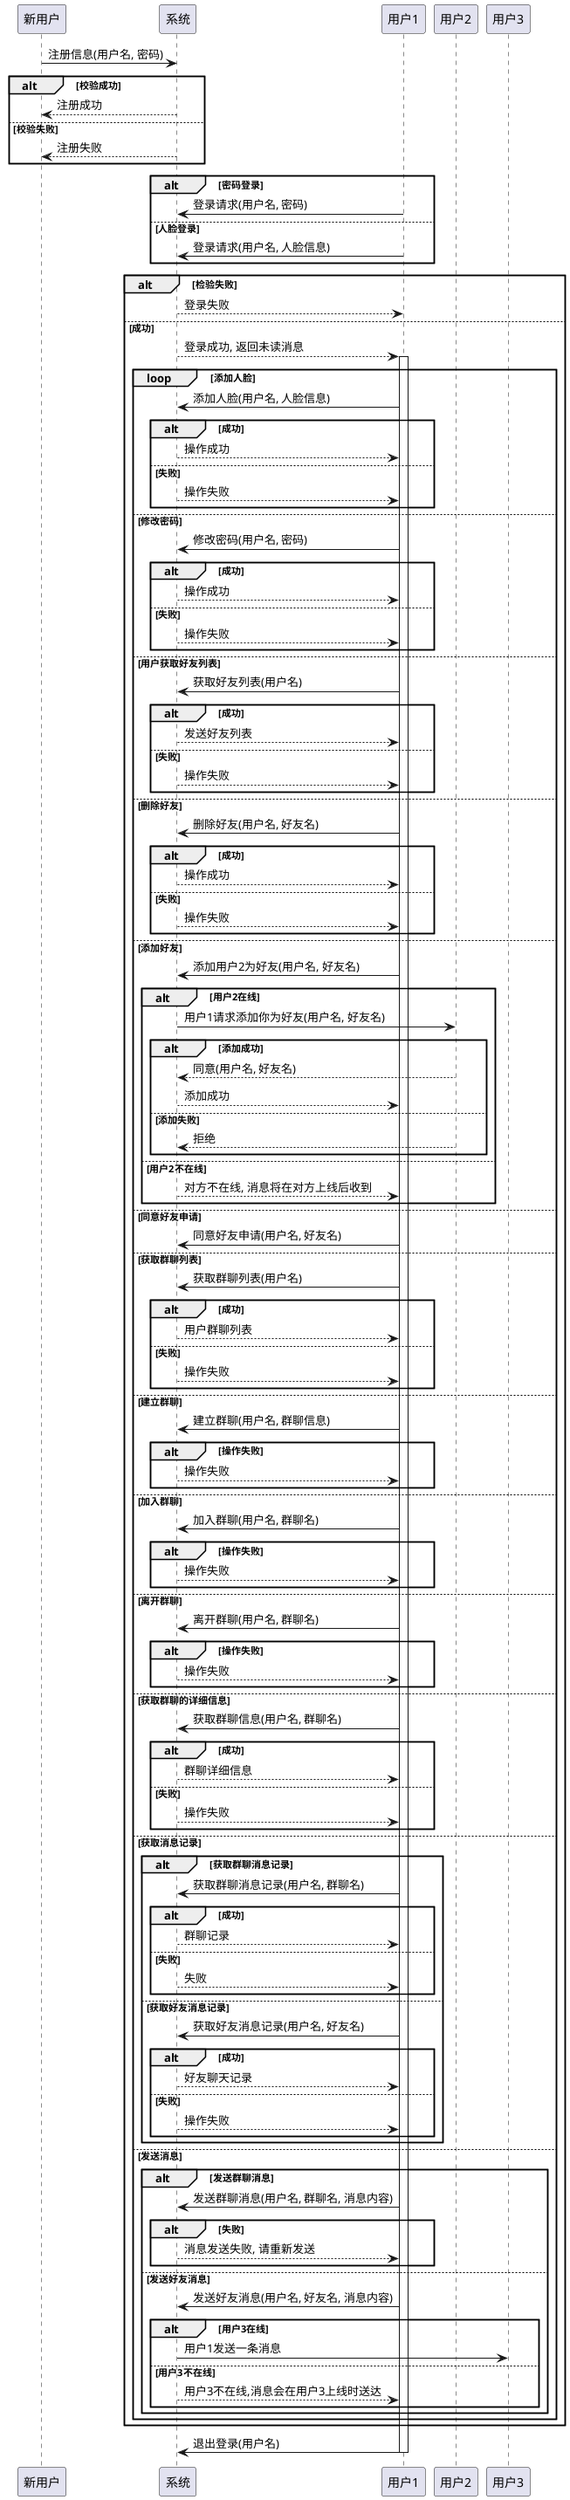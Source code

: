 @startuml

新用户 -> 系统 : 注册信息(用户名, 密码)
alt 校验成功
    系统 --> 新用户 : 注册成功
else 校验失败
    系统 --> 新用户 : 注册失败
end

alt 密码登录
    用户1 -> 系统 : 登录请求(用户名, 密码)
else 人脸登录
    用户1 -> 系统 : 登录请求(用户名, 人脸信息)
end

alt 检验失败
    用户1 <-- 系统 : 登录失败
else 成功
    用户1 <-- 系统 : 登录成功, 返回未读消息

    activate 用户1

    loop 添加人脸

        用户1 -> 系统 : 添加人脸(用户名, 人脸信息)
        alt 成功
            用户1 <-- 系统 : 操作成功
        else 失败
            用户1 <-- 系统 : 操作失败
        end

    else 修改密码

        用户1 -> 系统: 修改密码(用户名, 密码)
        alt 成功
            用户1 <-- 系统 : 操作成功
        else 失败
            用户1 <-- 系统 : 操作失败
        end

    else 用户获取好友列表

        用户1 -> 系统 : 获取好友列表(用户名)
        alt 成功
            用户1 <-- 系统 : 发送好友列表
        else 失败
            用户1 <-- 系统 : 操作失败
        end

    else 删除好友

        用户1 -> 系统 : 删除好友(用户名, 好友名)
        alt 成功
            用户1 <-- 系统 : 操作成功
        else 失败
            用户1 <-- 系统 : 操作失败
        end

    else 添加好友

        用户1 -> 系统 : 添加用户2为好友(用户名, 好友名)
        alt 用户2在线
            系统 -> 用户2 : 用户1请求添加你为好友(用户名, 好友名)
            alt 添加成功
                用户2 --> 系统 : 同意(用户名, 好友名)
                系统 --> 用户1 : 添加成功
            else 添加失败
                用户2 --> 系统 : 拒绝
            end
        else 用户2不在线
            系统 --> 用户1 : 对方不在线, 消息将在对方上线后收到
        end

    else 同意好友申请

        用户1 -> 系统: 同意好友申请(用户名, 好友名)

    else 获取群聊列表

        用户1 -> 系统 : 获取群聊列表(用户名)
        alt 成功
            用户1 <-- 系统 : 用户群聊列表
        else 失败
            用户1 <-- 系统 : 操作失败
        end

    else 建立群聊

        用户1 -> 系统 : 建立群聊(用户名, 群聊信息)
        alt 操作失败
            用户1 <-- 系统 : 操作失败
        end

    else 加入群聊

        用户1 -> 系统 : 加入群聊(用户名, 群聊名)
        alt 操作失败
            用户1 <-- 系统 : 操作失败
        end

    else 离开群聊

        用户1 -> 系统 : 离开群聊(用户名, 群聊名)
        alt 操作失败
            用户1 <-- 系统 : 操作失败
        end

    else 获取群聊的详细信息

        用户1 -> 系统 : 获取群聊信息(用户名, 群聊名)
        alt 成功
            用户1 <-- 系统 : 群聊详细信息
        else 失败
            用户1 <-- 系统 : 操作失败
        end

    else 获取消息记录

        alt 获取群聊消息记录
            用户1 -> 系统 : 获取群聊消息记录(用户名, 群聊名)
            alt 成功
                用户1 <-- 系统 : 群聊记录
            else 失败
                用户1 <-- 系统 : 失败
            end
        else 获取好友消息记录
            用户1 -> 系统 : 获取好友消息记录(用户名, 好友名)
            alt 成功
                用户1 <-- 系统 : 好友聊天记录
            else 失败
                用户1 <-- 系统 : 操作失败
            end
        end

    else 发送消息

        alt 发送群聊消息
            用户1 -> 系统 : 发送群聊消息(用户名, 群聊名, 消息内容)
            alt 失败
                系统 --> 用户1 : 消息发送失败, 请重新发送
            end
        else 发送好友消息
            用户1 -> 系统 : 发送好友消息(用户名, 好友名, 消息内容)
            alt 用户3在线
                用户3 <- 系统 : 用户1发送一条消息
            else 用户3不在线
                系统-->用户1 : 用户3不在线,消息会在用户3上线时送达
            end
        end
    end

end

用户1 -> 系统 : 退出登录(用户名)
deactivate 用户1


@enduml